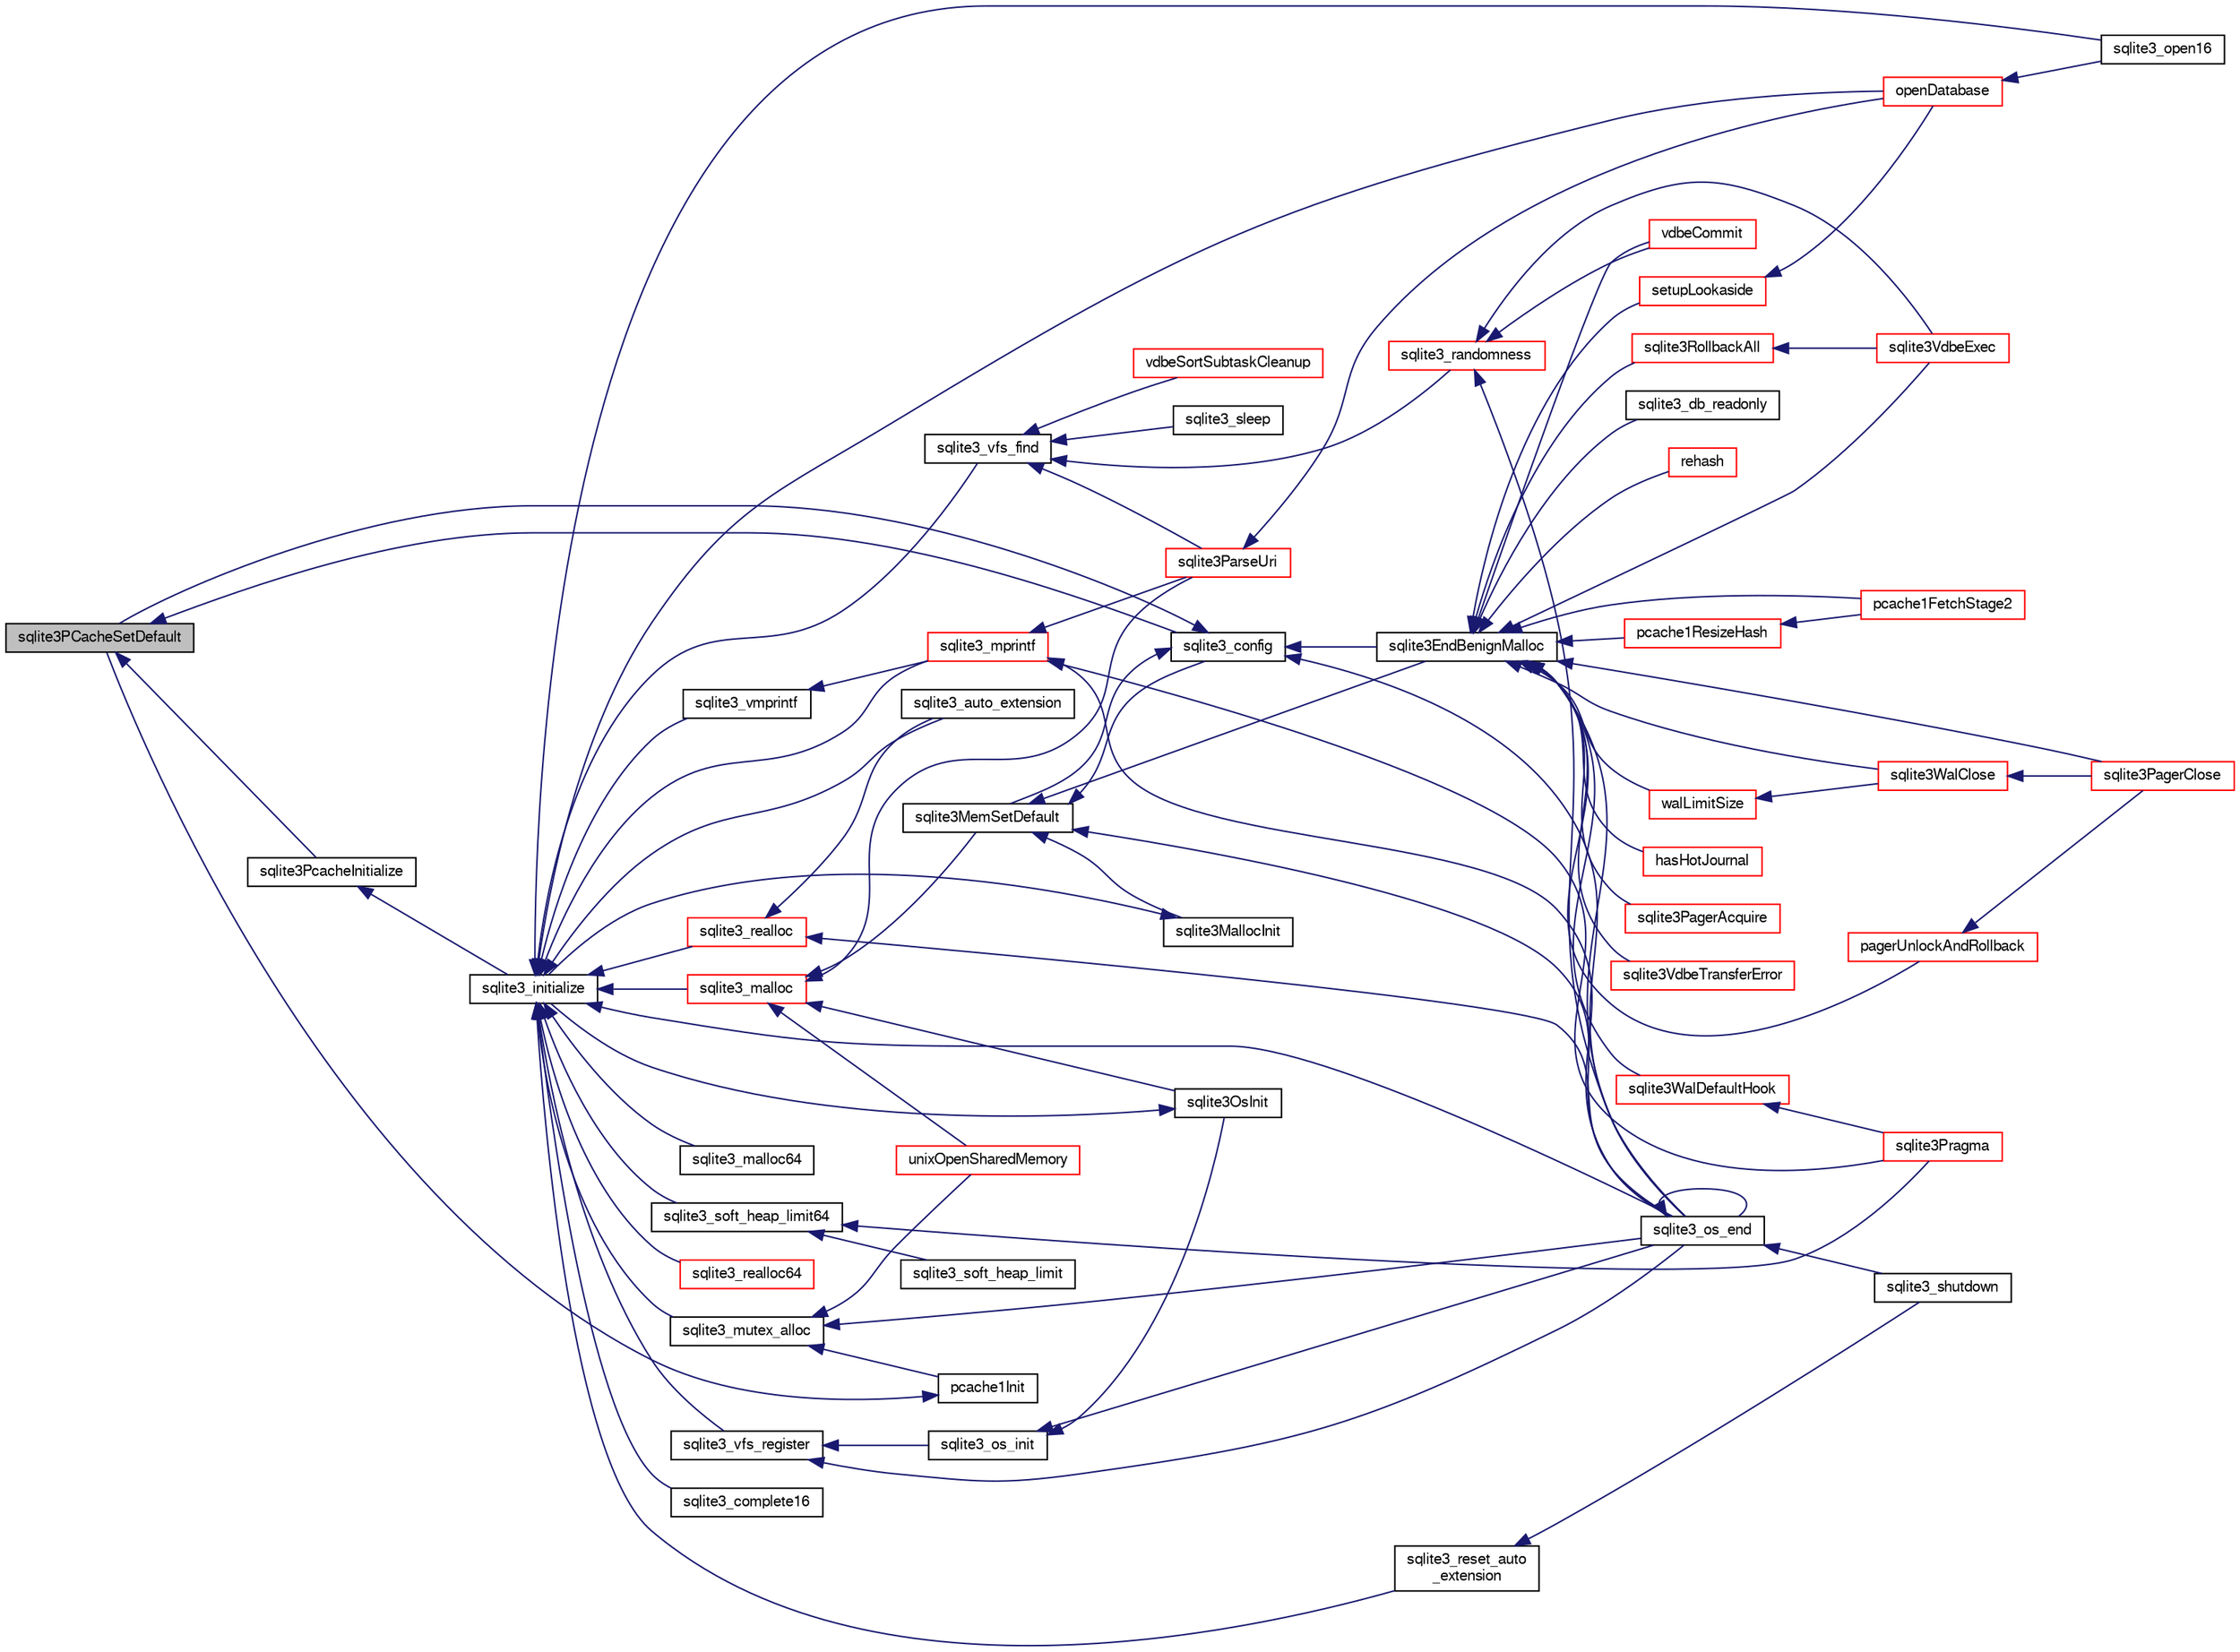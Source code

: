 digraph "sqlite3PCacheSetDefault"
{
  edge [fontname="FreeSans",fontsize="10",labelfontname="FreeSans",labelfontsize="10"];
  node [fontname="FreeSans",fontsize="10",shape=record];
  rankdir="LR";
  Node658557 [label="sqlite3PCacheSetDefault",height=0.2,width=0.4,color="black", fillcolor="grey75", style="filled", fontcolor="black"];
  Node658557 -> Node658558 [dir="back",color="midnightblue",fontsize="10",style="solid",fontname="FreeSans"];
  Node658558 [label="sqlite3PcacheInitialize",height=0.2,width=0.4,color="black", fillcolor="white", style="filled",URL="$sqlite3_8c.html#a2902c61ddc88bea002c4d69fe4052b1f"];
  Node658558 -> Node658559 [dir="back",color="midnightblue",fontsize="10",style="solid",fontname="FreeSans"];
  Node658559 [label="sqlite3_initialize",height=0.2,width=0.4,color="black", fillcolor="white", style="filled",URL="$sqlite3_8h.html#ab0c0ee2d5d4cf8b28e9572296a8861df"];
  Node658559 -> Node658560 [dir="back",color="midnightblue",fontsize="10",style="solid",fontname="FreeSans"];
  Node658560 [label="sqlite3_vfs_find",height=0.2,width=0.4,color="black", fillcolor="white", style="filled",URL="$sqlite3_8h.html#ac201a26de3dfa1d6deb8069eb8d95627"];
  Node658560 -> Node658561 [dir="back",color="midnightblue",fontsize="10",style="solid",fontname="FreeSans"];
  Node658561 [label="sqlite3_randomness",height=0.2,width=0.4,color="red", fillcolor="white", style="filled",URL="$sqlite3_8h.html#aa452ad88657d4606e137b09c4e9315c7"];
  Node658561 -> Node658566 [dir="back",color="midnightblue",fontsize="10",style="solid",fontname="FreeSans"];
  Node658566 [label="sqlite3_os_end",height=0.2,width=0.4,color="black", fillcolor="white", style="filled",URL="$sqlite3_8h.html#a2288c95881ecca13d994e42b6a958906"];
  Node658566 -> Node658566 [dir="back",color="midnightblue",fontsize="10",style="solid",fontname="FreeSans"];
  Node658566 -> Node658567 [dir="back",color="midnightblue",fontsize="10",style="solid",fontname="FreeSans"];
  Node658567 [label="sqlite3_shutdown",height=0.2,width=0.4,color="black", fillcolor="white", style="filled",URL="$sqlite3_8h.html#aeaf9947fe863ba3d3aca061475e3af2e"];
  Node658561 -> Node658844 [dir="back",color="midnightblue",fontsize="10",style="solid",fontname="FreeSans"];
  Node658844 [label="vdbeCommit",height=0.2,width=0.4,color="red", fillcolor="white", style="filled",URL="$sqlite3_8c.html#a5d7f1e0625451b987728f600cfe1b92d"];
  Node658561 -> Node658575 [dir="back",color="midnightblue",fontsize="10",style="solid",fontname="FreeSans"];
  Node658575 [label="sqlite3VdbeExec",height=0.2,width=0.4,color="red", fillcolor="white", style="filled",URL="$sqlite3_8c.html#a8ce40a614bdc56719c4d642b1e4dfb21"];
  Node658560 -> Node658965 [dir="back",color="midnightblue",fontsize="10",style="solid",fontname="FreeSans"];
  Node658965 [label="vdbeSortSubtaskCleanup",height=0.2,width=0.4,color="red", fillcolor="white", style="filled",URL="$sqlite3_8c.html#abc8ce4c3ef58cc10f5b27642aab32b30"];
  Node658560 -> Node658968 [dir="back",color="midnightblue",fontsize="10",style="solid",fontname="FreeSans"];
  Node658968 [label="sqlite3ParseUri",height=0.2,width=0.4,color="red", fillcolor="white", style="filled",URL="$sqlite3_8c.html#aaa912f29a67460d8b2186c97056e8767"];
  Node658968 -> Node658810 [dir="back",color="midnightblue",fontsize="10",style="solid",fontname="FreeSans"];
  Node658810 [label="openDatabase",height=0.2,width=0.4,color="red", fillcolor="white", style="filled",URL="$sqlite3_8c.html#a6a9c3bc3a64234e863413f41db473758"];
  Node658810 -> Node658813 [dir="back",color="midnightblue",fontsize="10",style="solid",fontname="FreeSans"];
  Node658813 [label="sqlite3_open16",height=0.2,width=0.4,color="black", fillcolor="white", style="filled",URL="$sqlite3_8h.html#adbc401bb96713f32e553db32f6f3ca33"];
  Node658560 -> Node658969 [dir="back",color="midnightblue",fontsize="10",style="solid",fontname="FreeSans"];
  Node658969 [label="sqlite3_sleep",height=0.2,width=0.4,color="black", fillcolor="white", style="filled",URL="$sqlite3_8h.html#ad0c133ddbbecb6433f3c6ebef8966efa"];
  Node658559 -> Node658970 [dir="back",color="midnightblue",fontsize="10",style="solid",fontname="FreeSans"];
  Node658970 [label="sqlite3_vfs_register",height=0.2,width=0.4,color="black", fillcolor="white", style="filled",URL="$sqlite3_8h.html#a7184b289ccd4c4c7200589137d88c4ae"];
  Node658970 -> Node658971 [dir="back",color="midnightblue",fontsize="10",style="solid",fontname="FreeSans"];
  Node658971 [label="sqlite3_os_init",height=0.2,width=0.4,color="black", fillcolor="white", style="filled",URL="$sqlite3_8h.html#acebc2290d00a32d3afe2361f2979038b"];
  Node658971 -> Node658972 [dir="back",color="midnightblue",fontsize="10",style="solid",fontname="FreeSans"];
  Node658972 [label="sqlite3OsInit",height=0.2,width=0.4,color="black", fillcolor="white", style="filled",URL="$sqlite3_8c.html#afeaa886fe1ca086a30fd278b1d069762"];
  Node658972 -> Node658559 [dir="back",color="midnightblue",fontsize="10",style="solid",fontname="FreeSans"];
  Node658971 -> Node658566 [dir="back",color="midnightblue",fontsize="10",style="solid",fontname="FreeSans"];
  Node658970 -> Node658566 [dir="back",color="midnightblue",fontsize="10",style="solid",fontname="FreeSans"];
  Node658559 -> Node658973 [dir="back",color="midnightblue",fontsize="10",style="solid",fontname="FreeSans"];
  Node658973 [label="sqlite3_mutex_alloc",height=0.2,width=0.4,color="black", fillcolor="white", style="filled",URL="$sqlite3_8h.html#aa3f89418cd18e99596435c958b29b650"];
  Node658973 -> Node658974 [dir="back",color="midnightblue",fontsize="10",style="solid",fontname="FreeSans"];
  Node658974 [label="unixOpenSharedMemory",height=0.2,width=0.4,color="red", fillcolor="white", style="filled",URL="$sqlite3_8c.html#a30775afa2e08ca6ddc7853326afed7c7"];
  Node658973 -> Node658566 [dir="back",color="midnightblue",fontsize="10",style="solid",fontname="FreeSans"];
  Node658973 -> Node658976 [dir="back",color="midnightblue",fontsize="10",style="solid",fontname="FreeSans"];
  Node658976 [label="pcache1Init",height=0.2,width=0.4,color="black", fillcolor="white", style="filled",URL="$sqlite3_8c.html#a05e9c1daf3dd812db1d769b69b20e069"];
  Node658976 -> Node658557 [dir="back",color="midnightblue",fontsize="10",style="solid",fontname="FreeSans"];
  Node658559 -> Node658977 [dir="back",color="midnightblue",fontsize="10",style="solid",fontname="FreeSans"];
  Node658977 [label="sqlite3_soft_heap_limit64",height=0.2,width=0.4,color="black", fillcolor="white", style="filled",URL="$sqlite3_8h.html#ab37b3a4d1652e3acb2c43d1252e6b852"];
  Node658977 -> Node658978 [dir="back",color="midnightblue",fontsize="10",style="solid",fontname="FreeSans"];
  Node658978 [label="sqlite3_soft_heap_limit",height=0.2,width=0.4,color="black", fillcolor="white", style="filled",URL="$sqlite3_8h.html#a18c3472581de3072201723e798524fdc"];
  Node658977 -> Node658653 [dir="back",color="midnightblue",fontsize="10",style="solid",fontname="FreeSans"];
  Node658653 [label="sqlite3Pragma",height=0.2,width=0.4,color="red", fillcolor="white", style="filled",URL="$sqlite3_8c.html#a111391370f58f8e6a6eca51fd34d62ed"];
  Node658559 -> Node658979 [dir="back",color="midnightblue",fontsize="10",style="solid",fontname="FreeSans"];
  Node658979 [label="sqlite3_malloc",height=0.2,width=0.4,color="red", fillcolor="white", style="filled",URL="$sqlite3_8h.html#a510e31845345737f17d86ce0b2328356"];
  Node658979 -> Node658972 [dir="back",color="midnightblue",fontsize="10",style="solid",fontname="FreeSans"];
  Node658979 -> Node658980 [dir="back",color="midnightblue",fontsize="10",style="solid",fontname="FreeSans"];
  Node658980 [label="sqlite3MemSetDefault",height=0.2,width=0.4,color="black", fillcolor="white", style="filled",URL="$sqlite3_8c.html#a162fbfd727e92c5f8f72625b5ff62549"];
  Node658980 -> Node658981 [dir="back",color="midnightblue",fontsize="10",style="solid",fontname="FreeSans"];
  Node658981 [label="sqlite3EndBenignMalloc",height=0.2,width=0.4,color="black", fillcolor="white", style="filled",URL="$sqlite3_8c.html#a4582127cc64d483dc66c7acf9d8d8fbb"];
  Node658981 -> Node658982 [dir="back",color="midnightblue",fontsize="10",style="solid",fontname="FreeSans"];
  Node658982 [label="rehash",height=0.2,width=0.4,color="red", fillcolor="white", style="filled",URL="$sqlite3_8c.html#a4851529638f6c7af16239ee6e2dcc628"];
  Node658981 -> Node658566 [dir="back",color="midnightblue",fontsize="10",style="solid",fontname="FreeSans"];
  Node658981 -> Node659031 [dir="back",color="midnightblue",fontsize="10",style="solid",fontname="FreeSans"];
  Node659031 [label="pcache1ResizeHash",height=0.2,width=0.4,color="red", fillcolor="white", style="filled",URL="$sqlite3_8c.html#a7795922581c79a689c6e954dad69c037"];
  Node659031 -> Node659033 [dir="back",color="midnightblue",fontsize="10",style="solid",fontname="FreeSans"];
  Node659033 [label="pcache1FetchStage2",height=0.2,width=0.4,color="red", fillcolor="white", style="filled",URL="$sqlite3_8c.html#a30a4ee80ec88f9eb4ade1424d99585b5"];
  Node658981 -> Node659033 [dir="back",color="midnightblue",fontsize="10",style="solid",fontname="FreeSans"];
  Node658981 -> Node658915 [dir="back",color="midnightblue",fontsize="10",style="solid",fontname="FreeSans"];
  Node658915 [label="pagerUnlockAndRollback",height=0.2,width=0.4,color="red", fillcolor="white", style="filled",URL="$sqlite3_8c.html#a02d96b7bf62c3b13ba905d168914518c"];
  Node658915 -> Node658916 [dir="back",color="midnightblue",fontsize="10",style="solid",fontname="FreeSans"];
  Node658916 [label="sqlite3PagerClose",height=0.2,width=0.4,color="red", fillcolor="white", style="filled",URL="$sqlite3_8c.html#af94b1f96b60689fd09422cce2c85f53f"];
  Node658981 -> Node658916 [dir="back",color="midnightblue",fontsize="10",style="solid",fontname="FreeSans"];
  Node658981 -> Node659035 [dir="back",color="midnightblue",fontsize="10",style="solid",fontname="FreeSans"];
  Node659035 [label="hasHotJournal",height=0.2,width=0.4,color="red", fillcolor="white", style="filled",URL="$sqlite3_8c.html#a875dc699b7a0e8ab6ba19170e5096d5e"];
  Node658981 -> Node658918 [dir="back",color="midnightblue",fontsize="10",style="solid",fontname="FreeSans"];
  Node658918 [label="sqlite3PagerAcquire",height=0.2,width=0.4,color="red", fillcolor="white", style="filled",URL="$sqlite3_8c.html#a22a53daafd2bd778cda390312651f994"];
  Node658981 -> Node659036 [dir="back",color="midnightblue",fontsize="10",style="solid",fontname="FreeSans"];
  Node659036 [label="walLimitSize",height=0.2,width=0.4,color="red", fillcolor="white", style="filled",URL="$sqlite3_8c.html#a7d814227c8fb4a3441c42e9f2fdade3b"];
  Node659036 -> Node659037 [dir="back",color="midnightblue",fontsize="10",style="solid",fontname="FreeSans"];
  Node659037 [label="sqlite3WalClose",height=0.2,width=0.4,color="red", fillcolor="white", style="filled",URL="$sqlite3_8c.html#abfd7d36ec6ea41ecb2717dd4c6b0571e"];
  Node659037 -> Node658916 [dir="back",color="midnightblue",fontsize="10",style="solid",fontname="FreeSans"];
  Node658981 -> Node659037 [dir="back",color="midnightblue",fontsize="10",style="solid",fontname="FreeSans"];
  Node658981 -> Node658844 [dir="back",color="midnightblue",fontsize="10",style="solid",fontname="FreeSans"];
  Node658981 -> Node659039 [dir="back",color="midnightblue",fontsize="10",style="solid",fontname="FreeSans"];
  Node659039 [label="sqlite3VdbeTransferError",height=0.2,width=0.4,color="red", fillcolor="white", style="filled",URL="$sqlite3_8c.html#aaf4a567b51602bb6d7bb150e6c72de69"];
  Node658981 -> Node658575 [dir="back",color="midnightblue",fontsize="10",style="solid",fontname="FreeSans"];
  Node658981 -> Node659040 [dir="back",color="midnightblue",fontsize="10",style="solid",fontname="FreeSans"];
  Node659040 [label="setupLookaside",height=0.2,width=0.4,color="red", fillcolor="white", style="filled",URL="$sqlite3_8c.html#a83e30e8059c0e1a0537a569a91ce81e5"];
  Node659040 -> Node658810 [dir="back",color="midnightblue",fontsize="10",style="solid",fontname="FreeSans"];
  Node658981 -> Node658793 [dir="back",color="midnightblue",fontsize="10",style="solid",fontname="FreeSans"];
  Node658793 [label="sqlite3RollbackAll",height=0.2,width=0.4,color="red", fillcolor="white", style="filled",URL="$sqlite3_8c.html#ad902dd388d73208539f557962e3fe6bb"];
  Node658793 -> Node658575 [dir="back",color="midnightblue",fontsize="10",style="solid",fontname="FreeSans"];
  Node658981 -> Node659042 [dir="back",color="midnightblue",fontsize="10",style="solid",fontname="FreeSans"];
  Node659042 [label="sqlite3WalDefaultHook",height=0.2,width=0.4,color="red", fillcolor="white", style="filled",URL="$sqlite3_8c.html#a4a9ed7c3fcab46b3d82eb79ede8c4f77"];
  Node659042 -> Node658653 [dir="back",color="midnightblue",fontsize="10",style="solid",fontname="FreeSans"];
  Node658981 -> Node659044 [dir="back",color="midnightblue",fontsize="10",style="solid",fontname="FreeSans"];
  Node659044 [label="sqlite3_db_readonly",height=0.2,width=0.4,color="black", fillcolor="white", style="filled",URL="$sqlite3_8h.html#a96c378e7022e7a8a375e23f7fc662cdd"];
  Node658980 -> Node659045 [dir="back",color="midnightblue",fontsize="10",style="solid",fontname="FreeSans"];
  Node659045 [label="sqlite3MallocInit",height=0.2,width=0.4,color="black", fillcolor="white", style="filled",URL="$sqlite3_8c.html#a9e06f9e7cad0d83ce80ab493c9533552"];
  Node659045 -> Node658559 [dir="back",color="midnightblue",fontsize="10",style="solid",fontname="FreeSans"];
  Node658980 -> Node658566 [dir="back",color="midnightblue",fontsize="10",style="solid",fontname="FreeSans"];
  Node658980 -> Node659046 [dir="back",color="midnightblue",fontsize="10",style="solid",fontname="FreeSans"];
  Node659046 [label="sqlite3_config",height=0.2,width=0.4,color="black", fillcolor="white", style="filled",URL="$sqlite3_8h.html#a74ad420b6f26bc06a04ff6ecec8a8c91"];
  Node659046 -> Node658981 [dir="back",color="midnightblue",fontsize="10",style="solid",fontname="FreeSans"];
  Node659046 -> Node658980 [dir="back",color="midnightblue",fontsize="10",style="solid",fontname="FreeSans"];
  Node659046 -> Node658566 [dir="back",color="midnightblue",fontsize="10",style="solid",fontname="FreeSans"];
  Node659046 -> Node658557 [dir="back",color="midnightblue",fontsize="10",style="solid",fontname="FreeSans"];
  Node658979 -> Node658974 [dir="back",color="midnightblue",fontsize="10",style="solid",fontname="FreeSans"];
  Node658979 -> Node658968 [dir="back",color="midnightblue",fontsize="10",style="solid",fontname="FreeSans"];
  Node658559 -> Node659314 [dir="back",color="midnightblue",fontsize="10",style="solid",fontname="FreeSans"];
  Node659314 [label="sqlite3_malloc64",height=0.2,width=0.4,color="black", fillcolor="white", style="filled",URL="$sqlite3_8h.html#a12b7ee85e539ea28c130c5c75b96a82a"];
  Node658559 -> Node659315 [dir="back",color="midnightblue",fontsize="10",style="solid",fontname="FreeSans"];
  Node659315 [label="sqlite3_realloc",height=0.2,width=0.4,color="red", fillcolor="white", style="filled",URL="$sqlite3_8h.html#a627f0eeface58024ef47403d8cc76b35"];
  Node659315 -> Node658566 [dir="back",color="midnightblue",fontsize="10",style="solid",fontname="FreeSans"];
  Node659315 -> Node659331 [dir="back",color="midnightblue",fontsize="10",style="solid",fontname="FreeSans"];
  Node659331 [label="sqlite3_auto_extension",height=0.2,width=0.4,color="black", fillcolor="white", style="filled",URL="$sqlite3_8h.html#a85a95b45e94f6bcd52aa39b6acdb36d7"];
  Node658559 -> Node659333 [dir="back",color="midnightblue",fontsize="10",style="solid",fontname="FreeSans"];
  Node659333 [label="sqlite3_realloc64",height=0.2,width=0.4,color="red", fillcolor="white", style="filled",URL="$sqlite3_8h.html#afe88c85e9f864a3fd92941cad197245d"];
  Node658559 -> Node659121 [dir="back",color="midnightblue",fontsize="10",style="solid",fontname="FreeSans"];
  Node659121 [label="sqlite3_vmprintf",height=0.2,width=0.4,color="black", fillcolor="white", style="filled",URL="$sqlite3_8h.html#ac240de67ddf003828f16a6d9dd3fa3ca"];
  Node659121 -> Node659122 [dir="back",color="midnightblue",fontsize="10",style="solid",fontname="FreeSans"];
  Node659122 [label="sqlite3_mprintf",height=0.2,width=0.4,color="red", fillcolor="white", style="filled",URL="$sqlite3_8h.html#a9533933e57f7ccbb48c32041ce3a8862"];
  Node659122 -> Node658566 [dir="back",color="midnightblue",fontsize="10",style="solid",fontname="FreeSans"];
  Node659122 -> Node658653 [dir="back",color="midnightblue",fontsize="10",style="solid",fontname="FreeSans"];
  Node659122 -> Node658968 [dir="back",color="midnightblue",fontsize="10",style="solid",fontname="FreeSans"];
  Node658559 -> Node659122 [dir="back",color="midnightblue",fontsize="10",style="solid",fontname="FreeSans"];
  Node658559 -> Node658566 [dir="back",color="midnightblue",fontsize="10",style="solid",fontname="FreeSans"];
  Node658559 -> Node659331 [dir="back",color="midnightblue",fontsize="10",style="solid",fontname="FreeSans"];
  Node658559 -> Node659433 [dir="back",color="midnightblue",fontsize="10",style="solid",fontname="FreeSans"];
  Node659433 [label="sqlite3_reset_auto\l_extension",height=0.2,width=0.4,color="black", fillcolor="white", style="filled",URL="$sqlite3_8h.html#ac33f4064ae6690cada7bdc89e8153ffc"];
  Node659433 -> Node658567 [dir="back",color="midnightblue",fontsize="10",style="solid",fontname="FreeSans"];
  Node658559 -> Node659298 [dir="back",color="midnightblue",fontsize="10",style="solid",fontname="FreeSans"];
  Node659298 [label="sqlite3_complete16",height=0.2,width=0.4,color="black", fillcolor="white", style="filled",URL="$sqlite3_8h.html#a3260341c2ef82787acca48414a1d03a1"];
  Node658559 -> Node658810 [dir="back",color="midnightblue",fontsize="10",style="solid",fontname="FreeSans"];
  Node658559 -> Node658813 [dir="back",color="midnightblue",fontsize="10",style="solid",fontname="FreeSans"];
  Node658557 -> Node659046 [dir="back",color="midnightblue",fontsize="10",style="solid",fontname="FreeSans"];
}

